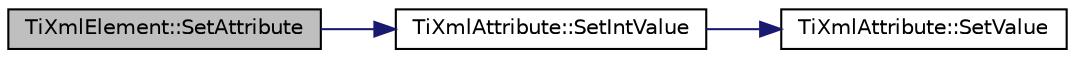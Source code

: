 digraph G
{
  edge [fontname="Helvetica",fontsize="10",labelfontname="Helvetica",labelfontsize="10"];
  node [fontname="Helvetica",fontsize="10",shape=record];
  rankdir="LR";
  Node1 [label="TiXmlElement::SetAttribute",height=0.2,width=0.4,color="black", fillcolor="grey75", style="filled" fontcolor="black"];
  Node1 -> Node2 [color="midnightblue",fontsize="10",style="solid",fontname="Helvetica"];
  Node2 [label="TiXmlAttribute::SetIntValue",height=0.2,width=0.4,color="black", fillcolor="white", style="filled",URL="$class_ti_xml_attribute.html#a7e065df640116a62ea4f4b7da5449cc8",tooltip="Set the value from an integer."];
  Node2 -> Node3 [color="midnightblue",fontsize="10",style="solid",fontname="Helvetica"];
  Node3 [label="TiXmlAttribute::SetValue",height=0.2,width=0.4,color="black", fillcolor="white", style="filled",URL="$class_ti_xml_attribute.html#a2dae44178f668b3cb48101be4f2236a0"];
}
